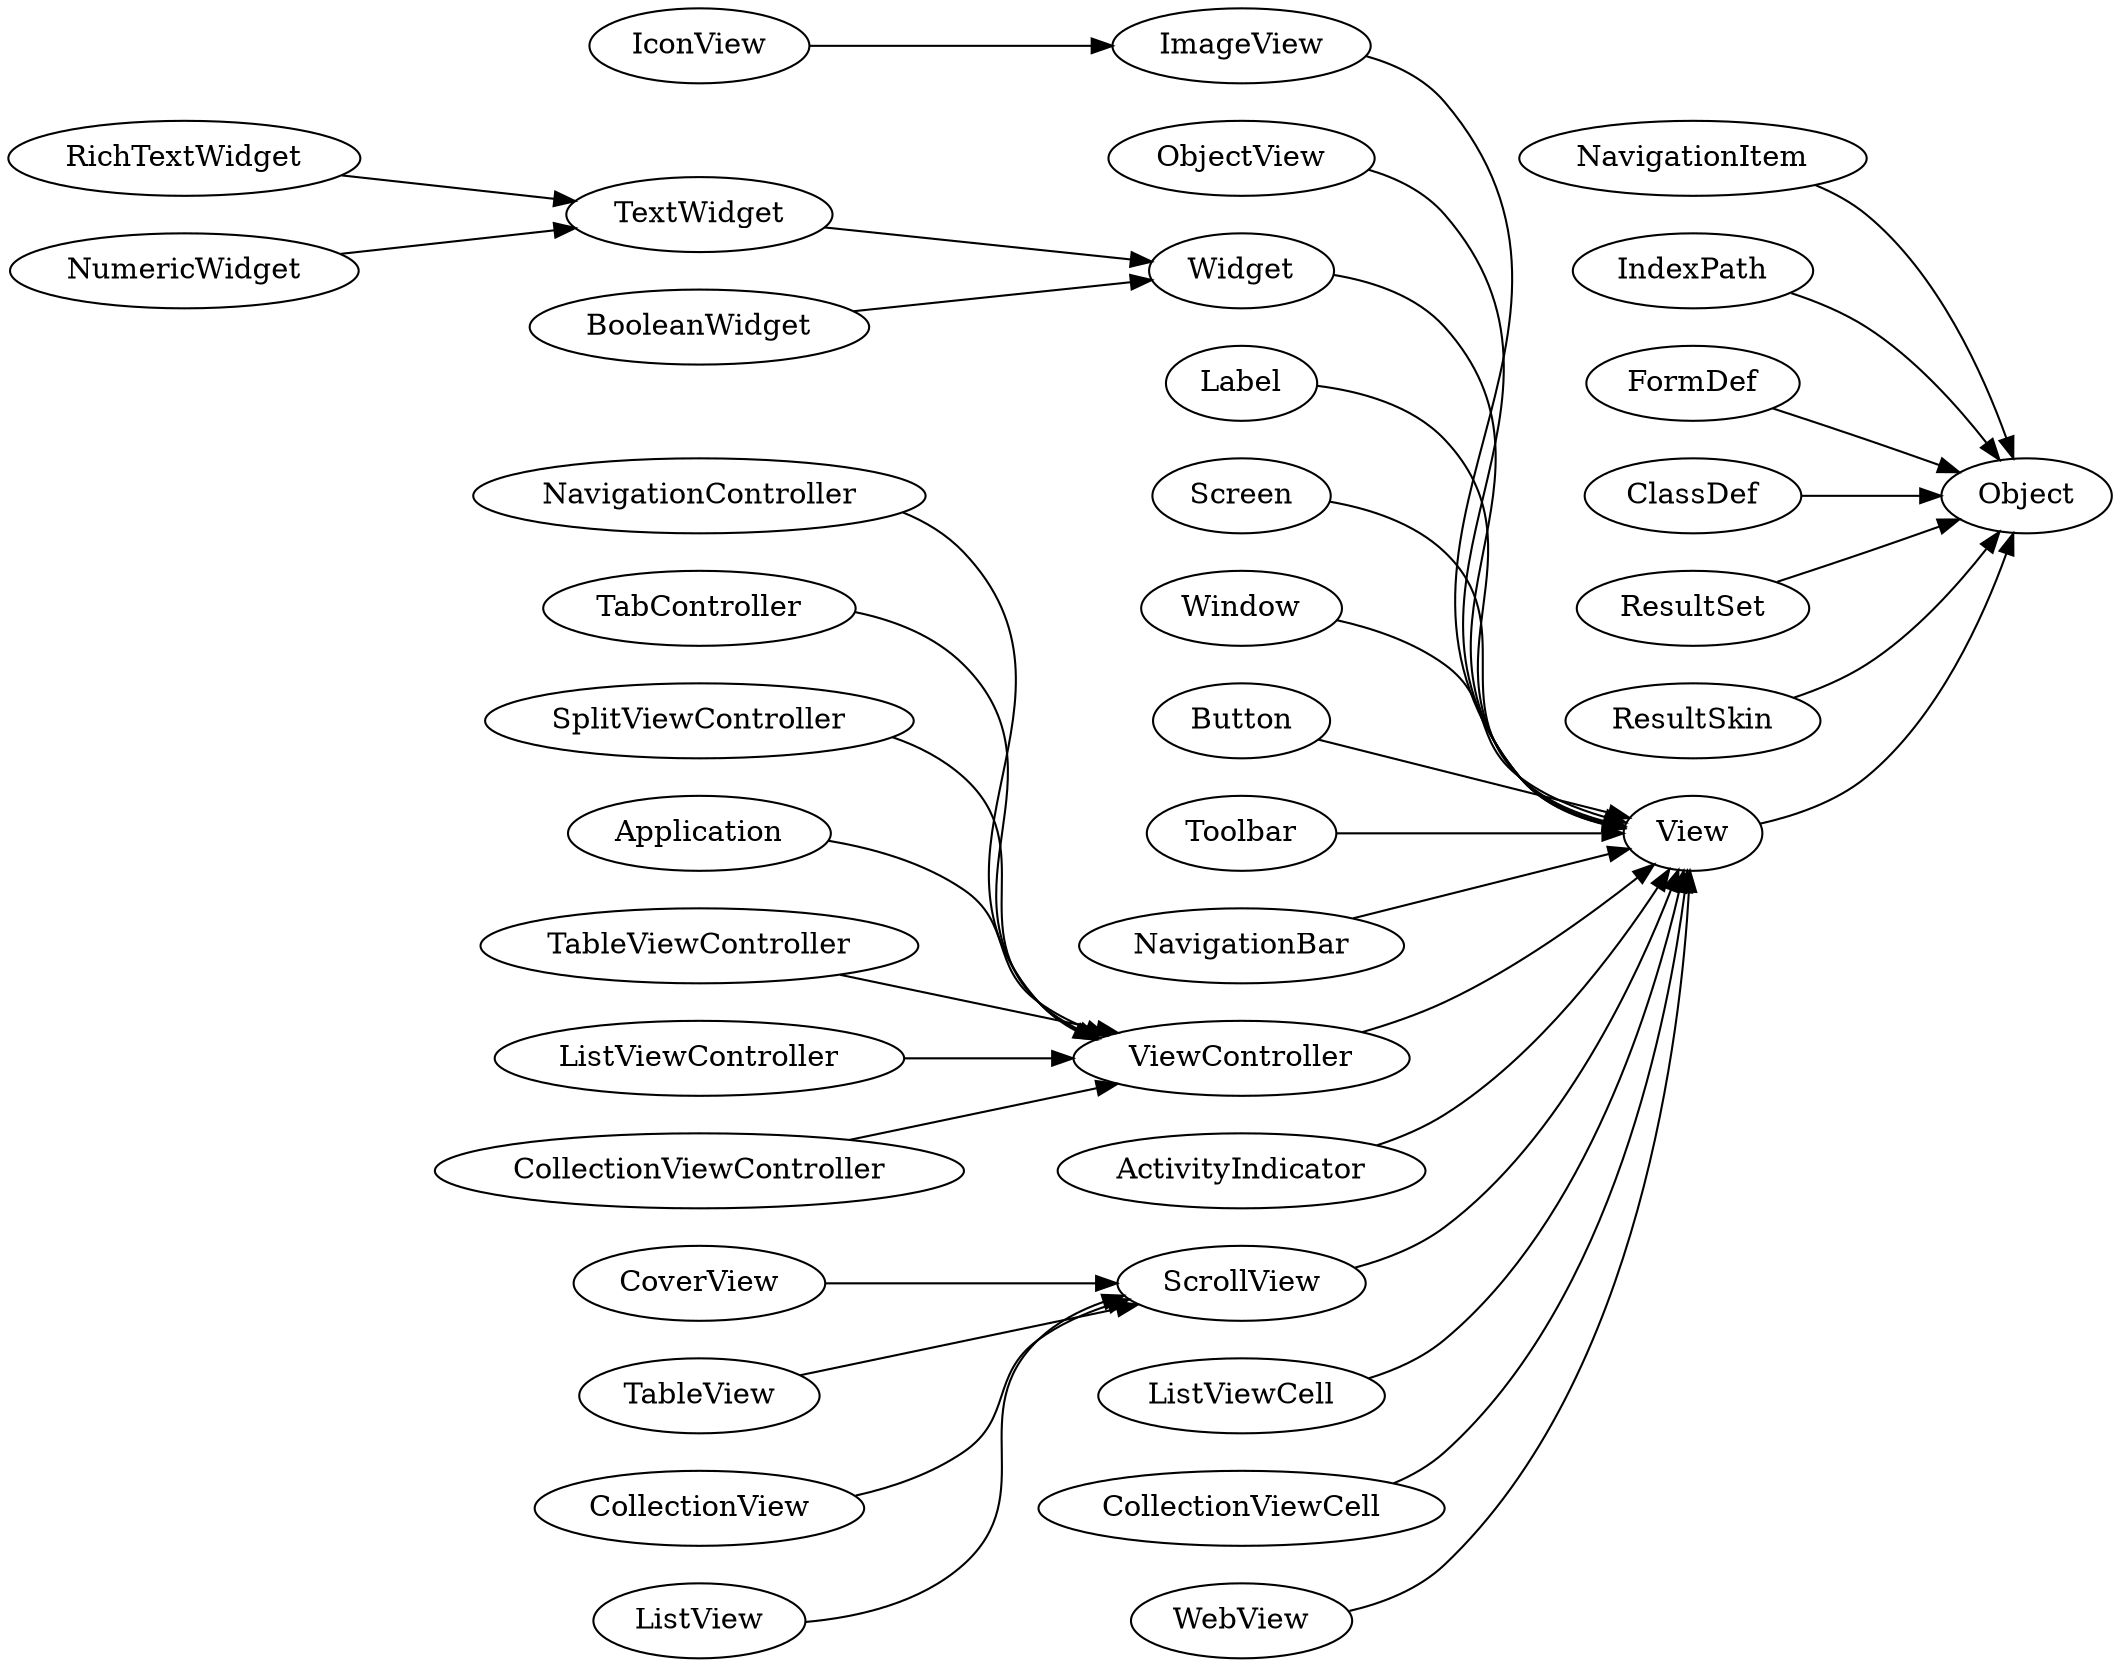 digraph c {
	rankdir = LR;

	View -> Object
	ImageView -> View
	IconView -> ImageView
	ObjectView -> View
	Widget -> View
	Label -> View
	TextWidget -> Widget
	RichTextWidget -> TextWidget
	NumericWidget -> TextWidget
	BooleanWidget -> Widget
	Screen -> View
	Window -> View
	Button -> View
	Toolbar -> View
	NavigationBar -> View
	NavigationItem -> Object
	ViewController -> View
	NavigationController -> ViewController
	TabController -> ViewController
	SplitViewController -> ViewController
	Application -> ViewController
	ActivityIndicator -> View
	ScrollView -> View
	CoverView -> ScrollView
	TableView -> ScrollView
	TableViewController -> ViewController
	IndexPath -> Object
	CollectionView -> ScrollView
	ListView -> ScrollView
	ListViewCell -> View
	CollectionViewCell -> View
	ListViewController -> ViewController
	CollectionViewController -> ViewController
	WebView -> View
	FormDef -> Object
	ClassDef -> Object
	ResultSet -> Object
	ResultSkin -> Object
}
